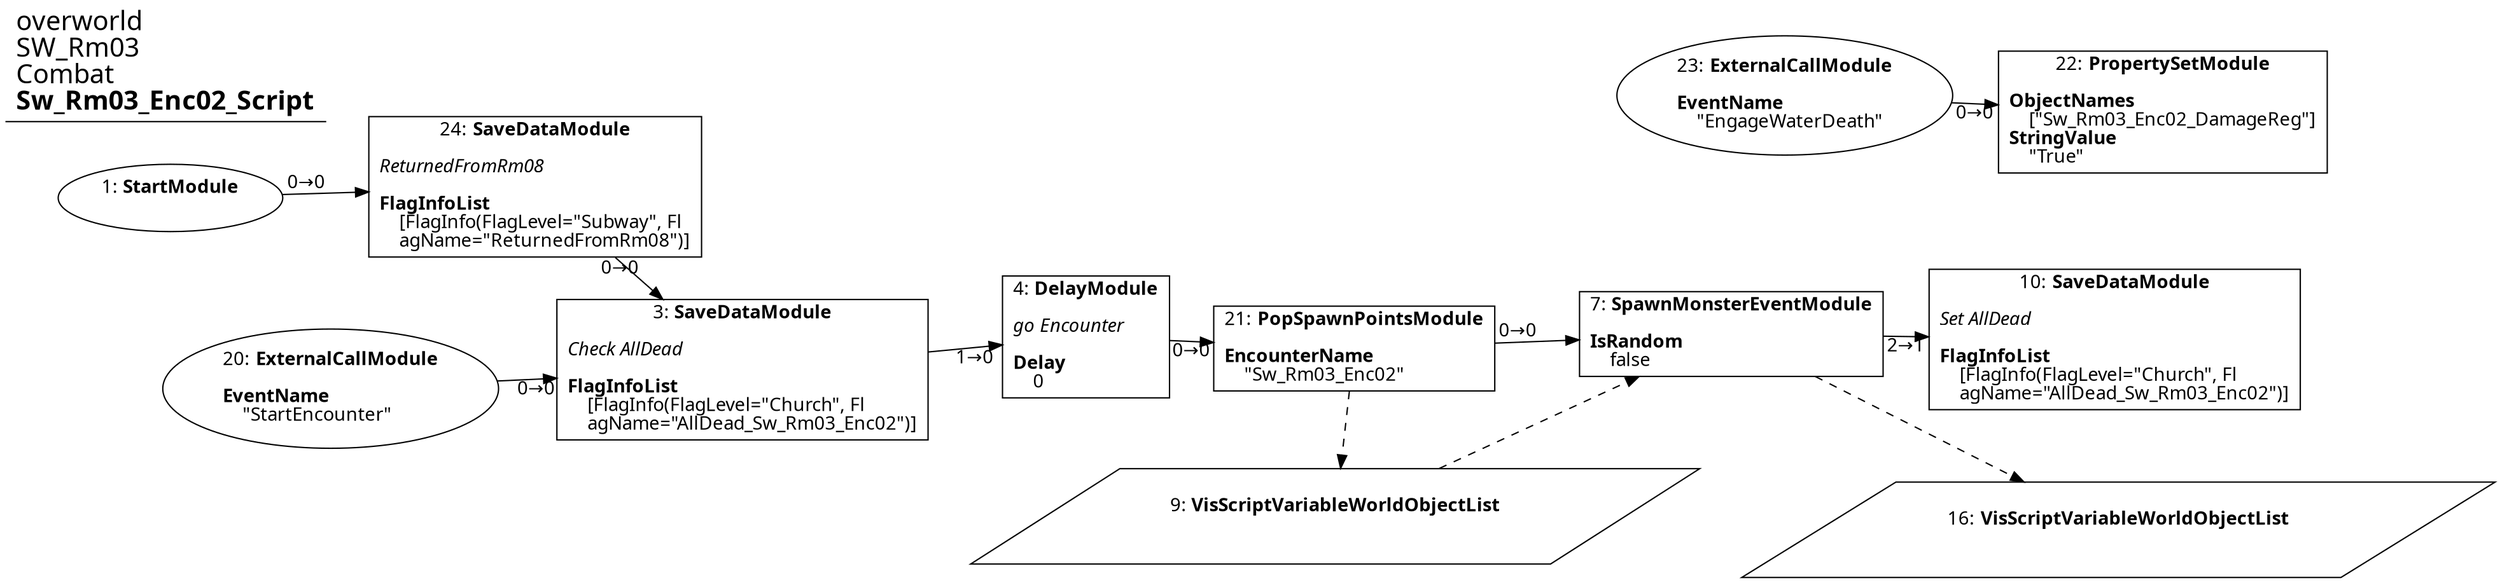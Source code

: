 digraph {
    layout = fdp;
    overlap = prism;
    sep = "+16";
    splines = spline;

    node [ shape = box ];

    graph [ fontname = "Segoe UI" ];
    node [ fontname = "Segoe UI" ];
    edge [ fontname = "Segoe UI" ];

    1 [ label = <1: <b>StartModule</b><br/><br/>> ];
    1 [ shape = oval ]
    1 [ pos = "-0.15200001,0.001!" ];
    1 -> 24 [ label = "0→0" ];

    3 [ label = <3: <b>SaveDataModule</b><br/><br/><i>Check AllDead<br align="left"/></i><br align="left"/><b>FlagInfoList</b><br align="left"/>    [FlagInfo(FlagLevel=&quot;Church&quot;, Fl<br align="left"/>    agName=&quot;AllDead_Sw_Rm03_Enc02&quot;)]<br align="left"/>> ];
    3 [ pos = "0.32900003,-0.17!" ];
    3 -> 4 [ label = "1→0" ];

    4 [ label = <4: <b>DelayModule</b><br/><br/><i>go Encounter<br align="left"/></i><br align="left"/><b>Delay</b><br align="left"/>    0<br align="left"/>> ];
    4 [ pos = "0.64400005,-0.141!" ];
    4 -> 21 [ label = "0→0" ];

    7 [ label = <7: <b>SpawnMonsterEventModule</b><br/><br/><b>IsRandom</b><br align="left"/>    false<br align="left"/>> ];
    7 [ pos = "1.1750001,-0.13800001!" ];
    7 -> 10 [ label = "2→1" ];
    9 -> 7 [ style = dashed ];
    7 -> 16 [ style = dashed ];

    9 [ label = <9: <b>VisScriptVariableWorldObjectList</b><br/><br/>> ];
    9 [ shape = parallelogram ]
    9 [ pos = "0.855,-0.29000002!" ];

    10 [ label = <10: <b>SaveDataModule</b><br/><br/><i>Set AllDead<br align="left"/></i><br align="left"/><b>FlagInfoList</b><br align="left"/>    [FlagInfo(FlagLevel=&quot;Church&quot;, Fl<br align="left"/>    agName=&quot;AllDead_Sw_Rm03_Enc02&quot;)]<br align="left"/>> ];
    10 [ pos = "1.455,-0.142!" ];

    16 [ label = <16: <b>VisScriptVariableWorldObjectList</b><br/><br/>> ];
    16 [ shape = parallelogram ]
    16 [ pos = "1.409,-0.3!" ];

    20 [ label = <20: <b>ExternalCallModule</b><br/><br/><b>EventName</b><br align="left"/>    &quot;StartEncounter&quot;<br align="left"/>> ];
    20 [ shape = oval ]
    20 [ pos = "-0.060000002,-0.17!" ];
    20 -> 3 [ label = "0→0" ];

    21 [ label = <21: <b>PopSpawnPointsModule</b><br/><br/><b>EncounterName</b><br align="left"/>    &quot;Sw_Rm03_Enc02&quot;<br align="left"/>> ];
    21 [ pos = "0.808,-0.148!" ];
    21 -> 7 [ label = "0→0" ];
    21 -> 9 [ style = dashed ];

    22 [ label = <22: <b>PropertySetModule</b><br/><br/><b>ObjectNames</b><br align="left"/>    [&quot;Sw_Rm03_Enc02_DamageReg&quot;]<br align="left"/><b>StringValue</b><br align="left"/>    &quot;True&quot;<br align="left"/>> ];
    22 [ pos = "1.4950001,0.051000003!" ];

    23 [ label = <23: <b>ExternalCallModule</b><br/><br/><b>EventName</b><br align="left"/>    &quot;EngageWaterDeath&quot;<br align="left"/>> ];
    23 [ shape = oval ]
    23 [ pos = "1.225,0.063!" ];
    23 -> 22 [ label = "0→0" ];

    24 [ label = <24: <b>SaveDataModule</b><br/><br/><i>ReturnedFromRm08<br align="left"/></i><br align="left"/><b>FlagInfoList</b><br align="left"/>    [FlagInfo(FlagLevel=&quot;Subway&quot;, Fl<br align="left"/>    agName=&quot;ReturnedFromRm08&quot;)]<br align="left"/>> ];
    24 [ pos = "0.046000004,0.001!" ];
    24 -> 3 [ label = "0→0" ];

    title [ pos = "-0.15300001,0.064!" ];
    title [ shape = underline ];
    title [ label = <<font point-size="20">overworld<br align="left"/>SW_Rm03<br align="left"/>Combat<br align="left"/><b>Sw_Rm03_Enc02_Script</b><br align="left"/></font>> ];
}
